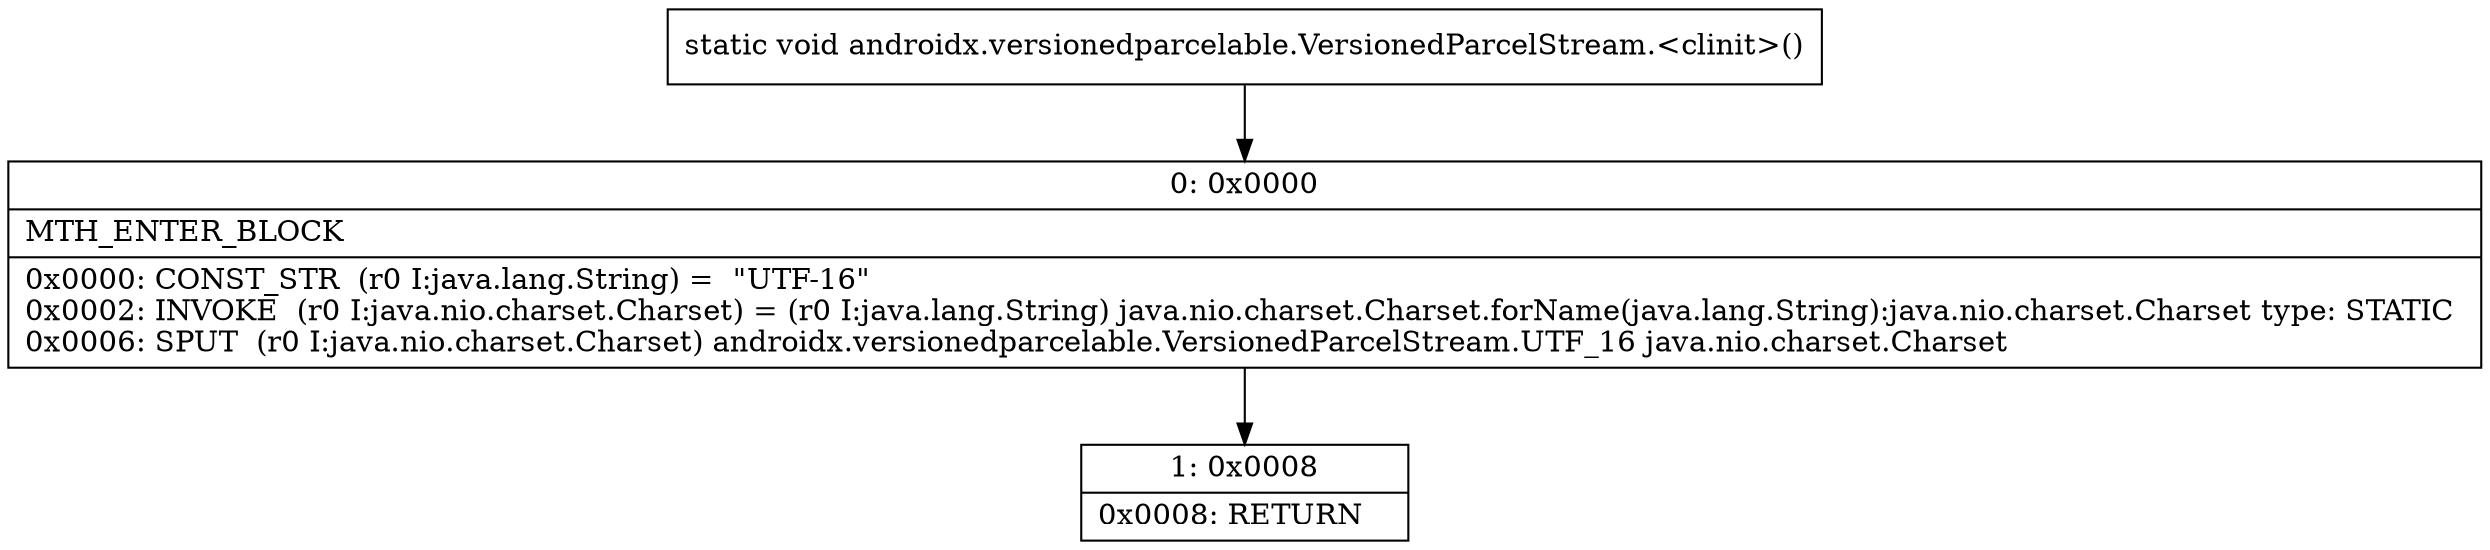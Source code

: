 digraph "CFG forandroidx.versionedparcelable.VersionedParcelStream.\<clinit\>()V" {
Node_0 [shape=record,label="{0\:\ 0x0000|MTH_ENTER_BLOCK\l|0x0000: CONST_STR  (r0 I:java.lang.String) =  \"UTF\-16\" \l0x0002: INVOKE  (r0 I:java.nio.charset.Charset) = (r0 I:java.lang.String) java.nio.charset.Charset.forName(java.lang.String):java.nio.charset.Charset type: STATIC \l0x0006: SPUT  (r0 I:java.nio.charset.Charset) androidx.versionedparcelable.VersionedParcelStream.UTF_16 java.nio.charset.Charset \l}"];
Node_1 [shape=record,label="{1\:\ 0x0008|0x0008: RETURN   \l}"];
MethodNode[shape=record,label="{static void androidx.versionedparcelable.VersionedParcelStream.\<clinit\>() }"];
MethodNode -> Node_0;
Node_0 -> Node_1;
}

